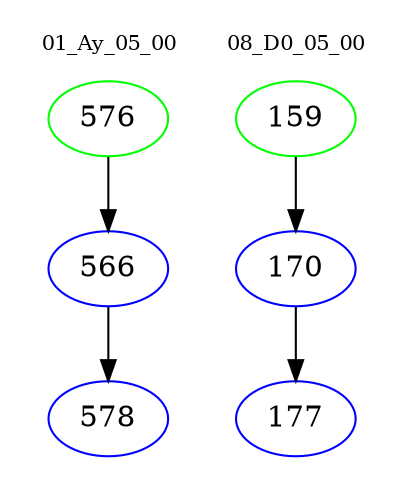digraph{
subgraph cluster_0 {
color = white
label = "01_Ay_05_00";
fontsize=10;
T0_576 [label="576", color="green"]
T0_576 -> T0_566 [color="black"]
T0_566 [label="566", color="blue"]
T0_566 -> T0_578 [color="black"]
T0_578 [label="578", color="blue"]
}
subgraph cluster_1 {
color = white
label = "08_D0_05_00";
fontsize=10;
T1_159 [label="159", color="green"]
T1_159 -> T1_170 [color="black"]
T1_170 [label="170", color="blue"]
T1_170 -> T1_177 [color="black"]
T1_177 [label="177", color="blue"]
}
}
